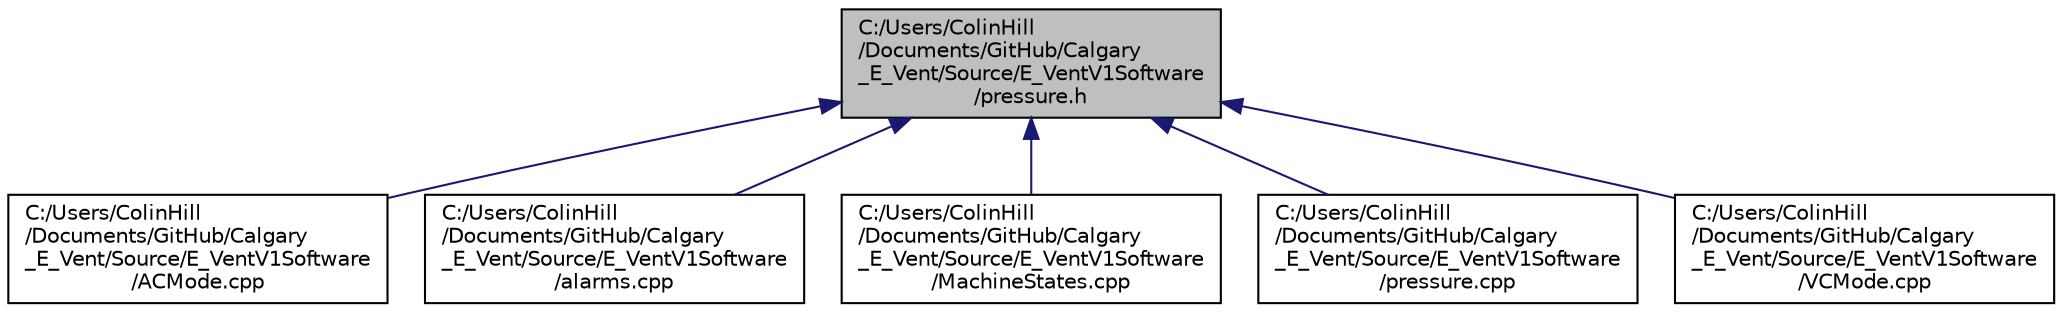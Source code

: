 digraph "C:/Users/ColinHill/Documents/GitHub/Calgary_E_Vent/Source/E_VentV1Software/pressure.h"
{
 // LATEX_PDF_SIZE
  edge [fontname="Helvetica",fontsize="10",labelfontname="Helvetica",labelfontsize="10"];
  node [fontname="Helvetica",fontsize="10",shape=record];
  Node1 [label="C:/Users/ColinHill\l/Documents/GitHub/Calgary\l_E_Vent/Source/E_VentV1Software\l/pressure.h",height=0.2,width=0.4,color="black", fillcolor="grey75", style="filled", fontcolor="black",tooltip=" "];
  Node1 -> Node2 [dir="back",color="midnightblue",fontsize="10",style="solid",fontname="Helvetica"];
  Node2 [label="C:/Users/ColinHill\l/Documents/GitHub/Calgary\l_E_Vent/Source/E_VentV1Software\l/ACMode.cpp",height=0.2,width=0.4,color="black", fillcolor="white", style="filled",URL="$_a_c_mode_8cpp.html",tooltip=" "];
  Node1 -> Node3 [dir="back",color="midnightblue",fontsize="10",style="solid",fontname="Helvetica"];
  Node3 [label="C:/Users/ColinHill\l/Documents/GitHub/Calgary\l_E_Vent/Source/E_VentV1Software\l/alarms.cpp",height=0.2,width=0.4,color="black", fillcolor="white", style="filled",URL="$alarms_8cpp.html",tooltip=" "];
  Node1 -> Node4 [dir="back",color="midnightblue",fontsize="10",style="solid",fontname="Helvetica"];
  Node4 [label="C:/Users/ColinHill\l/Documents/GitHub/Calgary\l_E_Vent/Source/E_VentV1Software\l/MachineStates.cpp",height=0.2,width=0.4,color="black", fillcolor="white", style="filled",URL="$_machine_states_8cpp.html",tooltip=" "];
  Node1 -> Node5 [dir="back",color="midnightblue",fontsize="10",style="solid",fontname="Helvetica"];
  Node5 [label="C:/Users/ColinHill\l/Documents/GitHub/Calgary\l_E_Vent/Source/E_VentV1Software\l/pressure.cpp",height=0.2,width=0.4,color="black", fillcolor="white", style="filled",URL="$pressure_8cpp.html",tooltip=" "];
  Node1 -> Node6 [dir="back",color="midnightblue",fontsize="10",style="solid",fontname="Helvetica"];
  Node6 [label="C:/Users/ColinHill\l/Documents/GitHub/Calgary\l_E_Vent/Source/E_VentV1Software\l/VCMode.cpp",height=0.2,width=0.4,color="black", fillcolor="white", style="filled",URL="$_v_c_mode_8cpp.html",tooltip=" "];
}
